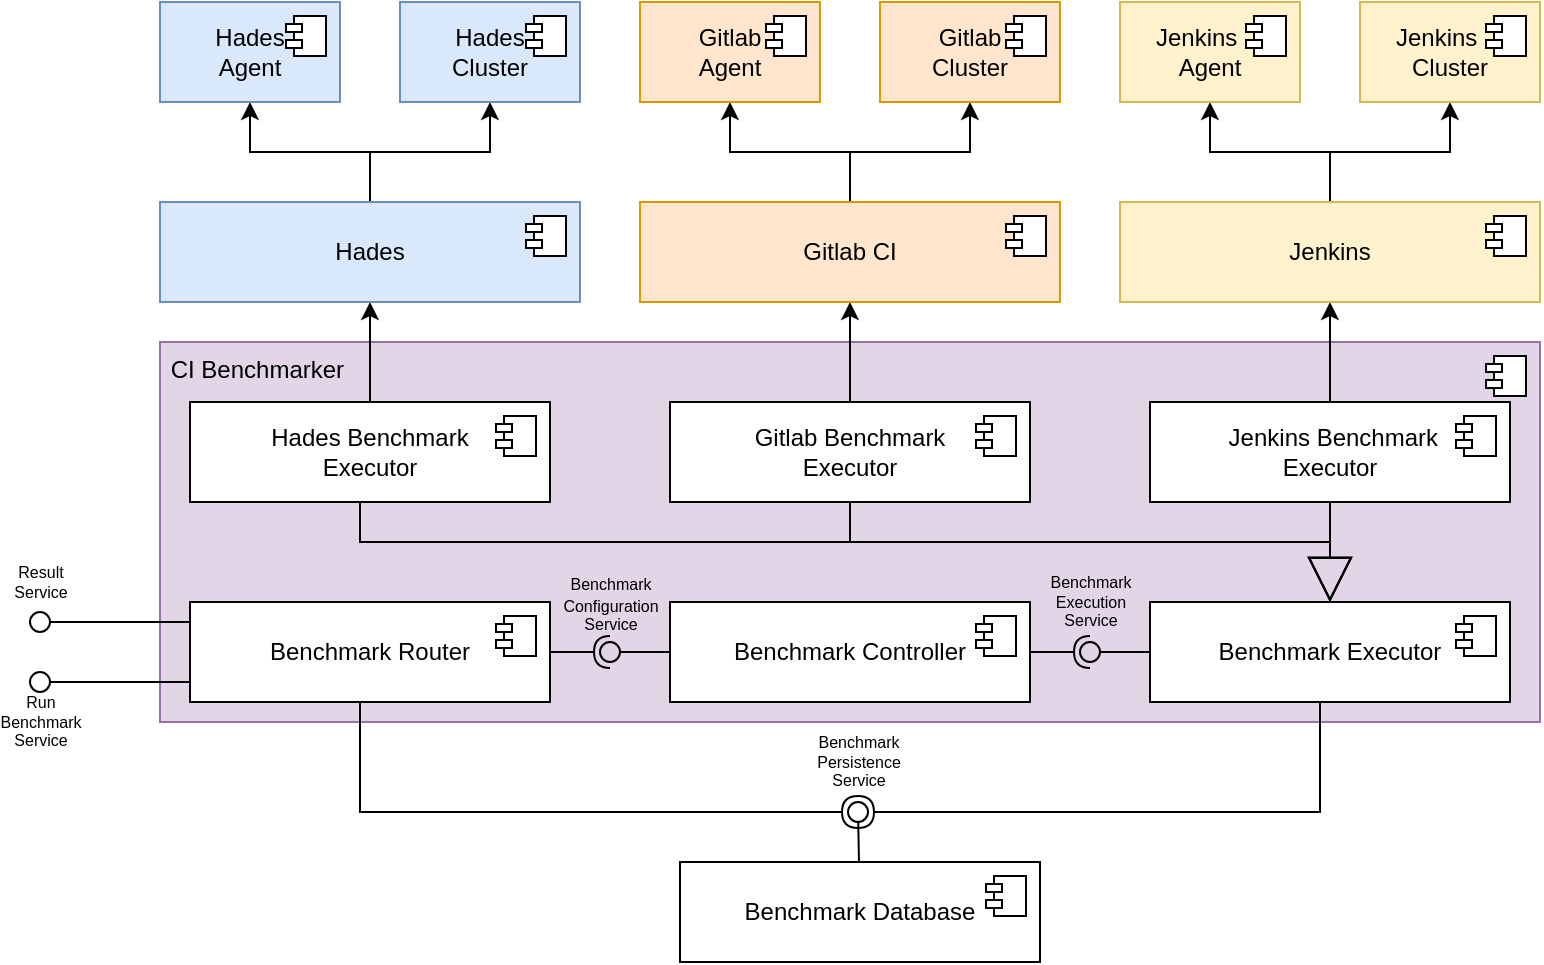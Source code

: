 <mxfile version="24.7.17">
  <diagram name="Page-1" id="36uoV68kFidi3zLXMqY6">
    <mxGraphModel dx="3701" dy="2833" grid="1" gridSize="10" guides="1" tooltips="1" connect="1" arrows="1" fold="1" page="1" pageScale="1" pageWidth="827" pageHeight="1169" math="0" shadow="0">
      <root>
        <mxCell id="0" />
        <mxCell id="MdoxQWNxr7AGuDwgqTPZ-23" value="Untitled Layer" parent="0" />
        <mxCell id="KOaVu5Nbpf2O6qjBPa3S-18" value="&amp;nbsp;CI Benchmarker" style="html=1;dropTarget=0;whiteSpace=wrap;verticalAlign=top;fillColor=#e1d5e7;strokeColor=#9673a6;align=left;" parent="MdoxQWNxr7AGuDwgqTPZ-23" vertex="1">
          <mxGeometry x="60" y="-20" width="690" height="190" as="geometry" />
        </mxCell>
        <mxCell id="KOaVu5Nbpf2O6qjBPa3S-19" value="" style="shape=module;jettyWidth=8;jettyHeight=4;" parent="KOaVu5Nbpf2O6qjBPa3S-18" vertex="1">
          <mxGeometry x="1" width="20" height="20" relative="1" as="geometry">
            <mxPoint x="-27" y="7" as="offset" />
          </mxGeometry>
        </mxCell>
        <mxCell id="1" parent="0" />
        <mxCell id="KOaVu5Nbpf2O6qjBPa3S-1" value="Benchmark Router" style="html=1;dropTarget=0;whiteSpace=wrap;" parent="1" vertex="1">
          <mxGeometry x="75" y="110" width="180" height="50" as="geometry" />
        </mxCell>
        <mxCell id="KOaVu5Nbpf2O6qjBPa3S-2" value="" style="shape=module;jettyWidth=8;jettyHeight=4;" parent="KOaVu5Nbpf2O6qjBPa3S-1" vertex="1">
          <mxGeometry x="1" width="20" height="20" relative="1" as="geometry">
            <mxPoint x="-27" y="7" as="offset" />
          </mxGeometry>
        </mxCell>
        <mxCell id="KOaVu5Nbpf2O6qjBPa3S-3" value="Benchmark Executor" style="html=1;dropTarget=0;whiteSpace=wrap;" parent="1" vertex="1">
          <mxGeometry x="555" y="110" width="180" height="50" as="geometry" />
        </mxCell>
        <mxCell id="KOaVu5Nbpf2O6qjBPa3S-4" value="" style="shape=module;jettyWidth=8;jettyHeight=4;" parent="KOaVu5Nbpf2O6qjBPa3S-3" vertex="1">
          <mxGeometry x="1" width="20" height="20" relative="1" as="geometry">
            <mxPoint x="-27" y="7" as="offset" />
          </mxGeometry>
        </mxCell>
        <mxCell id="KOaVu5Nbpf2O6qjBPa3S-29" style="edgeStyle=orthogonalEdgeStyle;rounded=0;orthogonalLoop=1;jettySize=auto;html=1;" parent="1" source="KOaVu5Nbpf2O6qjBPa3S-5" target="KOaVu5Nbpf2O6qjBPa3S-27" edge="1">
          <mxGeometry relative="1" as="geometry" />
        </mxCell>
        <mxCell id="KOaVu5Nbpf2O6qjBPa3S-5" value="&amp;nbsp;Hades Benchmark&amp;nbsp;&lt;div&gt;Executor&lt;/div&gt;" style="html=1;dropTarget=0;whiteSpace=wrap;" parent="1" vertex="1">
          <mxGeometry x="75" y="10" width="180" height="50" as="geometry" />
        </mxCell>
        <mxCell id="KOaVu5Nbpf2O6qjBPa3S-6" value="" style="shape=module;jettyWidth=8;jettyHeight=4;" parent="KOaVu5Nbpf2O6qjBPa3S-5" vertex="1">
          <mxGeometry x="1" width="20" height="20" relative="1" as="geometry">
            <mxPoint x="-27" y="7" as="offset" />
          </mxGeometry>
        </mxCell>
        <mxCell id="KOaVu5Nbpf2O6qjBPa3S-14" style="edgeStyle=orthogonalEdgeStyle;rounded=0;orthogonalLoop=1;jettySize=auto;html=1;endArrow=block;endFill=0;endSize=20;" parent="1" source="KOaVu5Nbpf2O6qjBPa3S-7" target="KOaVu5Nbpf2O6qjBPa3S-3" edge="1">
          <mxGeometry relative="1" as="geometry">
            <Array as="points">
              <mxPoint x="405" y="80" />
              <mxPoint x="645" y="80" />
            </Array>
          </mxGeometry>
        </mxCell>
        <mxCell id="KOaVu5Nbpf2O6qjBPa3S-30" style="edgeStyle=orthogonalEdgeStyle;rounded=0;orthogonalLoop=1;jettySize=auto;html=1;" parent="1" source="KOaVu5Nbpf2O6qjBPa3S-7" target="KOaVu5Nbpf2O6qjBPa3S-23" edge="1">
          <mxGeometry relative="1" as="geometry" />
        </mxCell>
        <mxCell id="KOaVu5Nbpf2O6qjBPa3S-7" value="Gitlab Benchmark&lt;div&gt;Executor&lt;/div&gt;" style="html=1;dropTarget=0;whiteSpace=wrap;" parent="1" vertex="1">
          <mxGeometry x="315" y="10" width="180" height="50" as="geometry" />
        </mxCell>
        <mxCell id="KOaVu5Nbpf2O6qjBPa3S-8" value="" style="shape=module;jettyWidth=8;jettyHeight=4;" parent="KOaVu5Nbpf2O6qjBPa3S-7" vertex="1">
          <mxGeometry x="1" width="20" height="20" relative="1" as="geometry">
            <mxPoint x="-27" y="7" as="offset" />
          </mxGeometry>
        </mxCell>
        <mxCell id="KOaVu5Nbpf2O6qjBPa3S-31" style="edgeStyle=orthogonalEdgeStyle;rounded=0;orthogonalLoop=1;jettySize=auto;html=1;" parent="1" source="KOaVu5Nbpf2O6qjBPa3S-9" target="KOaVu5Nbpf2O6qjBPa3S-25" edge="1">
          <mxGeometry relative="1" as="geometry" />
        </mxCell>
        <mxCell id="KOaVu5Nbpf2O6qjBPa3S-9" value="&amp;nbsp;Jenkins Benchmark&lt;div&gt;Executor&lt;/div&gt;" style="html=1;dropTarget=0;whiteSpace=wrap;" parent="1" vertex="1">
          <mxGeometry x="555" y="10" width="180" height="50" as="geometry" />
        </mxCell>
        <mxCell id="KOaVu5Nbpf2O6qjBPa3S-10" value="" style="shape=module;jettyWidth=8;jettyHeight=4;" parent="KOaVu5Nbpf2O6qjBPa3S-9" vertex="1">
          <mxGeometry x="1" width="20" height="20" relative="1" as="geometry">
            <mxPoint x="-27" y="7" as="offset" />
          </mxGeometry>
        </mxCell>
        <mxCell id="KOaVu5Nbpf2O6qjBPa3S-16" style="edgeStyle=orthogonalEdgeStyle;rounded=0;orthogonalLoop=1;jettySize=auto;html=1;endArrow=block;endFill=0;endSize=20;" parent="1" edge="1" target="KOaVu5Nbpf2O6qjBPa3S-3" source="KOaVu5Nbpf2O6qjBPa3S-9">
          <mxGeometry relative="1" as="geometry">
            <mxPoint x="750" y="230" as="sourcePoint" />
            <mxPoint x="640" y="160" as="targetPoint" />
            <Array as="points" />
          </mxGeometry>
        </mxCell>
        <mxCell id="KOaVu5Nbpf2O6qjBPa3S-17" style="edgeStyle=orthogonalEdgeStyle;rounded=0;orthogonalLoop=1;jettySize=auto;html=1;endArrow=block;endFill=0;endSize=20;" parent="1" edge="1" target="KOaVu5Nbpf2O6qjBPa3S-3" source="KOaVu5Nbpf2O6qjBPa3S-5">
          <mxGeometry relative="1" as="geometry">
            <mxPoint x="160" y="220" as="sourcePoint" />
            <mxPoint x="640" y="160" as="targetPoint" />
            <Array as="points">
              <mxPoint x="160" y="80" />
              <mxPoint x="645" y="80" />
            </Array>
          </mxGeometry>
        </mxCell>
        <mxCell id="KOaVu5Nbpf2O6qjBPa3S-46" style="edgeStyle=orthogonalEdgeStyle;rounded=0;orthogonalLoop=1;jettySize=auto;html=1;" parent="1" source="KOaVu5Nbpf2O6qjBPa3S-23" target="KOaVu5Nbpf2O6qjBPa3S-36" edge="1">
          <mxGeometry relative="1" as="geometry" />
        </mxCell>
        <mxCell id="KOaVu5Nbpf2O6qjBPa3S-47" style="edgeStyle=orthogonalEdgeStyle;rounded=0;orthogonalLoop=1;jettySize=auto;html=1;" parent="1" source="KOaVu5Nbpf2O6qjBPa3S-23" target="KOaVu5Nbpf2O6qjBPa3S-38" edge="1">
          <mxGeometry relative="1" as="geometry" />
        </mxCell>
        <mxCell id="KOaVu5Nbpf2O6qjBPa3S-23" value="Gitlab CI" style="html=1;dropTarget=0;whiteSpace=wrap;verticalAlign=middle;fillColor=#ffe6cc;strokeColor=#d79b00;" parent="1" vertex="1">
          <mxGeometry x="300" y="-90" width="210" height="50" as="geometry" />
        </mxCell>
        <mxCell id="KOaVu5Nbpf2O6qjBPa3S-24" value="" style="shape=module;jettyWidth=8;jettyHeight=4;" parent="KOaVu5Nbpf2O6qjBPa3S-23" vertex="1">
          <mxGeometry x="1" width="20" height="20" relative="1" as="geometry">
            <mxPoint x="-27" y="7" as="offset" />
          </mxGeometry>
        </mxCell>
        <mxCell id="KOaVu5Nbpf2O6qjBPa3S-44" style="edgeStyle=orthogonalEdgeStyle;rounded=0;orthogonalLoop=1;jettySize=auto;html=1;" parent="1" source="KOaVu5Nbpf2O6qjBPa3S-25" target="KOaVu5Nbpf2O6qjBPa3S-40" edge="1">
          <mxGeometry relative="1" as="geometry" />
        </mxCell>
        <mxCell id="KOaVu5Nbpf2O6qjBPa3S-45" style="edgeStyle=orthogonalEdgeStyle;rounded=0;orthogonalLoop=1;jettySize=auto;html=1;" parent="1" source="KOaVu5Nbpf2O6qjBPa3S-25" target="KOaVu5Nbpf2O6qjBPa3S-42" edge="1">
          <mxGeometry relative="1" as="geometry" />
        </mxCell>
        <mxCell id="KOaVu5Nbpf2O6qjBPa3S-25" value="Jenkins" style="html=1;dropTarget=0;whiteSpace=wrap;verticalAlign=middle;fillColor=#fff2cc;strokeColor=#d6b656;" parent="1" vertex="1">
          <mxGeometry x="540" y="-90" width="210" height="50" as="geometry" />
        </mxCell>
        <mxCell id="KOaVu5Nbpf2O6qjBPa3S-26" value="" style="shape=module;jettyWidth=8;jettyHeight=4;" parent="KOaVu5Nbpf2O6qjBPa3S-25" vertex="1">
          <mxGeometry x="1" width="20" height="20" relative="1" as="geometry">
            <mxPoint x="-27" y="7" as="offset" />
          </mxGeometry>
        </mxCell>
        <mxCell id="KOaVu5Nbpf2O6qjBPa3S-48" style="edgeStyle=orthogonalEdgeStyle;rounded=0;orthogonalLoop=1;jettySize=auto;html=1;" parent="1" source="KOaVu5Nbpf2O6qjBPa3S-27" target="KOaVu5Nbpf2O6qjBPa3S-34" edge="1">
          <mxGeometry relative="1" as="geometry" />
        </mxCell>
        <mxCell id="KOaVu5Nbpf2O6qjBPa3S-49" style="edgeStyle=orthogonalEdgeStyle;rounded=0;orthogonalLoop=1;jettySize=auto;html=1;" parent="1" source="KOaVu5Nbpf2O6qjBPa3S-27" target="KOaVu5Nbpf2O6qjBPa3S-32" edge="1">
          <mxGeometry relative="1" as="geometry" />
        </mxCell>
        <mxCell id="KOaVu5Nbpf2O6qjBPa3S-27" value="Hades" style="html=1;dropTarget=0;whiteSpace=wrap;verticalAlign=middle;fillColor=#dae8fc;strokeColor=#6c8ebf;" parent="1" vertex="1">
          <mxGeometry x="60" y="-90" width="210" height="50" as="geometry" />
        </mxCell>
        <mxCell id="KOaVu5Nbpf2O6qjBPa3S-28" value="" style="shape=module;jettyWidth=8;jettyHeight=4;" parent="KOaVu5Nbpf2O6qjBPa3S-27" vertex="1">
          <mxGeometry x="1" width="20" height="20" relative="1" as="geometry">
            <mxPoint x="-27" y="7" as="offset" />
          </mxGeometry>
        </mxCell>
        <mxCell id="KOaVu5Nbpf2O6qjBPa3S-32" value="Hades&lt;div&gt;Agent&lt;/div&gt;" style="html=1;dropTarget=0;whiteSpace=wrap;verticalAlign=middle;fillColor=#dae8fc;strokeColor=#6c8ebf;" parent="1" vertex="1">
          <mxGeometry x="60" y="-190" width="90" height="50" as="geometry" />
        </mxCell>
        <mxCell id="KOaVu5Nbpf2O6qjBPa3S-33" value="" style="shape=module;jettyWidth=8;jettyHeight=4;" parent="KOaVu5Nbpf2O6qjBPa3S-32" vertex="1">
          <mxGeometry x="1" width="20" height="20" relative="1" as="geometry">
            <mxPoint x="-27" y="7" as="offset" />
          </mxGeometry>
        </mxCell>
        <mxCell id="KOaVu5Nbpf2O6qjBPa3S-34" value="Hades&lt;div&gt;Cluster&lt;/div&gt;" style="html=1;dropTarget=0;whiteSpace=wrap;verticalAlign=middle;fillColor=#dae8fc;strokeColor=#6c8ebf;" parent="1" vertex="1">
          <mxGeometry x="180" y="-190" width="90" height="50" as="geometry" />
        </mxCell>
        <mxCell id="KOaVu5Nbpf2O6qjBPa3S-35" value="" style="shape=module;jettyWidth=8;jettyHeight=4;" parent="KOaVu5Nbpf2O6qjBPa3S-34" vertex="1">
          <mxGeometry x="1" width="20" height="20" relative="1" as="geometry">
            <mxPoint x="-27" y="7" as="offset" />
          </mxGeometry>
        </mxCell>
        <mxCell id="KOaVu5Nbpf2O6qjBPa3S-36" value="Gitlab&lt;div&gt;Agent&lt;/div&gt;" style="html=1;dropTarget=0;whiteSpace=wrap;verticalAlign=middle;fillColor=#ffe6cc;strokeColor=#d79b00;" parent="1" vertex="1">
          <mxGeometry x="300" y="-190" width="90" height="50" as="geometry" />
        </mxCell>
        <mxCell id="KOaVu5Nbpf2O6qjBPa3S-37" value="" style="shape=module;jettyWidth=8;jettyHeight=4;" parent="KOaVu5Nbpf2O6qjBPa3S-36" vertex="1">
          <mxGeometry x="1" width="20" height="20" relative="1" as="geometry">
            <mxPoint x="-27" y="7" as="offset" />
          </mxGeometry>
        </mxCell>
        <mxCell id="KOaVu5Nbpf2O6qjBPa3S-38" value="&lt;div&gt;Gitlab&lt;/div&gt;&lt;div&gt;Cluster&lt;/div&gt;" style="html=1;dropTarget=0;whiteSpace=wrap;verticalAlign=middle;fillColor=#ffe6cc;strokeColor=#d79b00;" parent="1" vertex="1">
          <mxGeometry x="420" y="-190" width="90" height="50" as="geometry" />
        </mxCell>
        <mxCell id="KOaVu5Nbpf2O6qjBPa3S-39" value="" style="shape=module;jettyWidth=8;jettyHeight=4;" parent="KOaVu5Nbpf2O6qjBPa3S-38" vertex="1">
          <mxGeometry x="1" width="20" height="20" relative="1" as="geometry">
            <mxPoint x="-27" y="7" as="offset" />
          </mxGeometry>
        </mxCell>
        <mxCell id="KOaVu5Nbpf2O6qjBPa3S-40" value="Jenkins&amp;nbsp; &amp;nbsp;&amp;nbsp;&lt;div&gt;Agent&lt;/div&gt;" style="html=1;dropTarget=0;whiteSpace=wrap;verticalAlign=middle;fillColor=#fff2cc;strokeColor=#d6b656;" parent="1" vertex="1">
          <mxGeometry x="540" y="-190" width="90" height="50" as="geometry" />
        </mxCell>
        <mxCell id="KOaVu5Nbpf2O6qjBPa3S-41" value="" style="shape=module;jettyWidth=8;jettyHeight=4;" parent="KOaVu5Nbpf2O6qjBPa3S-40" vertex="1">
          <mxGeometry x="1" width="20" height="20" relative="1" as="geometry">
            <mxPoint x="-27" y="7" as="offset" />
          </mxGeometry>
        </mxCell>
        <mxCell id="KOaVu5Nbpf2O6qjBPa3S-42" value="&lt;div&gt;Jenkins&amp;nbsp; &amp;nbsp;&amp;nbsp;&lt;/div&gt;&lt;div&gt;Cluster&lt;/div&gt;" style="html=1;dropTarget=0;whiteSpace=wrap;verticalAlign=middle;fillColor=#fff2cc;strokeColor=#d6b656;" parent="1" vertex="1">
          <mxGeometry x="660" y="-190" width="90" height="50" as="geometry" />
        </mxCell>
        <mxCell id="KOaVu5Nbpf2O6qjBPa3S-43" value="" style="shape=module;jettyWidth=8;jettyHeight=4;" parent="KOaVu5Nbpf2O6qjBPa3S-42" vertex="1">
          <mxGeometry x="1" width="20" height="20" relative="1" as="geometry">
            <mxPoint x="-27" y="7" as="offset" />
          </mxGeometry>
        </mxCell>
        <mxCell id="MdoxQWNxr7AGuDwgqTPZ-1" value="Benchmark Database" style="html=1;dropTarget=0;whiteSpace=wrap;" vertex="1" parent="1">
          <mxGeometry x="320" y="240" width="180" height="50" as="geometry" />
        </mxCell>
        <mxCell id="MdoxQWNxr7AGuDwgqTPZ-2" value="" style="shape=module;jettyWidth=8;jettyHeight=4;" vertex="1" parent="MdoxQWNxr7AGuDwgqTPZ-1">
          <mxGeometry x="1" width="20" height="20" relative="1" as="geometry">
            <mxPoint x="-27" y="7" as="offset" />
          </mxGeometry>
        </mxCell>
        <mxCell id="MdoxQWNxr7AGuDwgqTPZ-6" value="" style="rounded=0;orthogonalLoop=1;jettySize=auto;html=1;endArrow=halfCircle;endFill=0;endSize=6;strokeWidth=1;sketch=0;edgeStyle=orthogonalEdgeStyle;" edge="1" target="MdoxQWNxr7AGuDwgqTPZ-8" parent="1" source="KOaVu5Nbpf2O6qjBPa3S-3">
          <mxGeometry relative="1" as="geometry">
            <mxPoint x="840" y="135" as="sourcePoint" />
            <Array as="points">
              <mxPoint x="640" y="215" />
            </Array>
          </mxGeometry>
        </mxCell>
        <mxCell id="MdoxQWNxr7AGuDwgqTPZ-7" value="" style="rounded=0;orthogonalLoop=1;jettySize=auto;html=1;endArrow=oval;endFill=0;sketch=0;sourcePerimeterSpacing=0;targetPerimeterSpacing=0;endSize=10;" edge="1" target="MdoxQWNxr7AGuDwgqTPZ-8" parent="1" source="MdoxQWNxr7AGuDwgqTPZ-1">
          <mxGeometry relative="1" as="geometry">
            <mxPoint x="800" y="135" as="sourcePoint" />
          </mxGeometry>
        </mxCell>
        <mxCell id="MdoxQWNxr7AGuDwgqTPZ-13" value="Benchmark&lt;div style=&quot;font-size: 8px;&quot;&gt;Persistence&lt;/div&gt;&lt;div style=&quot;font-size: 8px;&quot;&gt;Service&lt;/div&gt;" style="edgeLabel;html=1;align=center;verticalAlign=middle;resizable=0;points=[];labelBackgroundColor=none;fontSize=8;" vertex="1" connectable="0" parent="MdoxQWNxr7AGuDwgqTPZ-7">
          <mxGeometry x="0.589" relative="1" as="geometry">
            <mxPoint y="-30" as="offset" />
          </mxGeometry>
        </mxCell>
        <mxCell id="MdoxQWNxr7AGuDwgqTPZ-8" value="" style="ellipse;whiteSpace=wrap;html=1;align=center;aspect=fixed;fillColor=none;strokeColor=none;resizable=0;perimeter=centerPerimeter;rotatable=0;allowArrows=0;points=[];outlineConnect=1;" vertex="1" parent="1">
          <mxGeometry x="404" y="210" width="10" height="10" as="geometry" />
        </mxCell>
        <mxCell id="MdoxQWNxr7AGuDwgqTPZ-10" value="" style="rounded=0;orthogonalLoop=1;jettySize=auto;html=1;endArrow=oval;endFill=0;sketch=0;sourcePerimeterSpacing=0;targetPerimeterSpacing=0;endSize=10;edgeStyle=orthogonalEdgeStyle;" edge="1" parent="1" source="KOaVu5Nbpf2O6qjBPa3S-1">
          <mxGeometry relative="1" as="geometry">
            <mxPoint x="75" y="120.0" as="sourcePoint" />
            <mxPoint y="150" as="targetPoint" />
            <Array as="points">
              <mxPoint y="150" />
            </Array>
          </mxGeometry>
        </mxCell>
        <mxCell id="MdoxQWNxr7AGuDwgqTPZ-12" value="Run&lt;div style=&quot;font-size: 8px;&quot;&gt;Benchmark&lt;/div&gt;&lt;div style=&quot;font-size: 8px;&quot;&gt;Service&lt;/div&gt;" style="edgeLabel;html=1;align=center;verticalAlign=middle;resizable=0;points=[];fontSize=8;labelBackgroundColor=none;" vertex="1" connectable="0" parent="MdoxQWNxr7AGuDwgqTPZ-10">
          <mxGeometry x="0.741" relative="1" as="geometry">
            <mxPoint x="-10" y="20" as="offset" />
          </mxGeometry>
        </mxCell>
        <mxCell id="MdoxQWNxr7AGuDwgqTPZ-14" value="Benchmark Controller" style="html=1;dropTarget=0;whiteSpace=wrap;" vertex="1" parent="1">
          <mxGeometry x="315" y="110" width="180" height="50" as="geometry" />
        </mxCell>
        <mxCell id="MdoxQWNxr7AGuDwgqTPZ-15" value="" style="shape=module;jettyWidth=8;jettyHeight=4;" vertex="1" parent="MdoxQWNxr7AGuDwgqTPZ-14">
          <mxGeometry x="1" width="20" height="20" relative="1" as="geometry">
            <mxPoint x="-27" y="7" as="offset" />
          </mxGeometry>
        </mxCell>
        <mxCell id="MdoxQWNxr7AGuDwgqTPZ-16" value="" style="rounded=0;orthogonalLoop=1;jettySize=auto;html=1;endArrow=halfCircle;endFill=0;endSize=6;strokeWidth=1;sketch=0;" edge="1" target="MdoxQWNxr7AGuDwgqTPZ-18" parent="1" source="MdoxQWNxr7AGuDwgqTPZ-14">
          <mxGeometry relative="1" as="geometry">
            <mxPoint x="560" y="165" as="sourcePoint" />
          </mxGeometry>
        </mxCell>
        <mxCell id="MdoxQWNxr7AGuDwgqTPZ-17" value="" style="rounded=0;orthogonalLoop=1;jettySize=auto;html=1;endArrow=oval;endFill=0;sketch=0;sourcePerimeterSpacing=0;targetPerimeterSpacing=0;endSize=10;" edge="1" target="MdoxQWNxr7AGuDwgqTPZ-18" parent="1" source="KOaVu5Nbpf2O6qjBPa3S-3">
          <mxGeometry relative="1" as="geometry">
            <mxPoint x="520" y="165" as="sourcePoint" />
          </mxGeometry>
        </mxCell>
        <mxCell id="MdoxQWNxr7AGuDwgqTPZ-19" value="Benchmark&lt;div style=&quot;font-size: 8px;&quot;&gt;Execution&lt;/div&gt;&lt;div style=&quot;font-size: 8px;&quot;&gt;Service&lt;/div&gt;" style="edgeLabel;html=1;align=center;verticalAlign=middle;resizable=0;points=[];fontSize=8;labelBackgroundColor=none;" vertex="1" connectable="0" parent="MdoxQWNxr7AGuDwgqTPZ-17">
          <mxGeometry x="0.335" y="-1" relative="1" as="geometry">
            <mxPoint x="-10" y="-24" as="offset" />
          </mxGeometry>
        </mxCell>
        <mxCell id="MdoxQWNxr7AGuDwgqTPZ-18" value="" style="ellipse;whiteSpace=wrap;html=1;align=center;aspect=fixed;fillColor=none;strokeColor=none;resizable=0;perimeter=centerPerimeter;rotatable=0;allowArrows=0;points=[];outlineConnect=1;" vertex="1" parent="1">
          <mxGeometry x="520" y="130" width="10" height="10" as="geometry" />
        </mxCell>
        <mxCell id="MdoxQWNxr7AGuDwgqTPZ-21" value="" style="rounded=0;orthogonalLoop=1;jettySize=auto;html=1;endArrow=oval;endFill=0;sketch=0;sourcePerimeterSpacing=0;targetPerimeterSpacing=0;endSize=10;edgeStyle=orthogonalEdgeStyle;" edge="1" parent="1" source="KOaVu5Nbpf2O6qjBPa3S-1">
          <mxGeometry relative="1" as="geometry">
            <mxPoint x="65" y="150.0" as="sourcePoint" />
            <mxPoint y="120" as="targetPoint" />
            <Array as="points">
              <mxPoint x="30" y="120" />
              <mxPoint x="30" y="120" />
            </Array>
          </mxGeometry>
        </mxCell>
        <mxCell id="MdoxQWNxr7AGuDwgqTPZ-22" value="Result&lt;div&gt;Service&lt;/div&gt;" style="edgeLabel;html=1;align=center;verticalAlign=middle;resizable=0;points=[];fontSize=8;labelBackgroundColor=none;" vertex="1" connectable="0" parent="MdoxQWNxr7AGuDwgqTPZ-21">
          <mxGeometry x="0.741" relative="1" as="geometry">
            <mxPoint x="-10" y="-20" as="offset" />
          </mxGeometry>
        </mxCell>
        <mxCell id="MdoxQWNxr7AGuDwgqTPZ-25" value="" style="rounded=0;orthogonalLoop=1;jettySize=auto;html=1;endArrow=halfCircle;endFill=0;endSize=6;strokeWidth=1;sketch=0;edgeStyle=orthogonalEdgeStyle;entryX=0.442;entryY=0.737;entryDx=0;entryDy=0;entryPerimeter=0;" edge="1" parent="1" source="KOaVu5Nbpf2O6qjBPa3S-1" target="MdoxQWNxr7AGuDwgqTPZ-8">
          <mxGeometry relative="1" as="geometry">
            <mxPoint x="660" y="180" as="sourcePoint" />
            <mxPoint x="429" y="235" as="targetPoint" />
            <Array as="points">
              <mxPoint x="160" y="215" />
            </Array>
          </mxGeometry>
        </mxCell>
        <mxCell id="MdoxQWNxr7AGuDwgqTPZ-26" value="" style="rounded=0;orthogonalLoop=1;jettySize=auto;html=1;endArrow=halfCircle;endFill=0;endSize=6;strokeWidth=1;sketch=0;edgeStyle=orthogonalEdgeStyle;" edge="1" target="MdoxQWNxr7AGuDwgqTPZ-28" parent="1" source="KOaVu5Nbpf2O6qjBPa3S-1">
          <mxGeometry relative="1" as="geometry">
            <mxPoint x="350" y="105" as="sourcePoint" />
          </mxGeometry>
        </mxCell>
        <mxCell id="MdoxQWNxr7AGuDwgqTPZ-27" value="" style="rounded=0;orthogonalLoop=1;jettySize=auto;html=1;endArrow=oval;endFill=0;sketch=0;sourcePerimeterSpacing=0;targetPerimeterSpacing=0;endSize=10;edgeStyle=orthogonalEdgeStyle;" edge="1" target="MdoxQWNxr7AGuDwgqTPZ-28" parent="1" source="MdoxQWNxr7AGuDwgqTPZ-14">
          <mxGeometry relative="1" as="geometry">
            <mxPoint x="310" y="105" as="sourcePoint" />
          </mxGeometry>
        </mxCell>
        <mxCell id="MdoxQWNxr7AGuDwgqTPZ-29" value="&lt;span style=&quot;font-size: 8px; text-wrap: wrap;&quot;&gt;Benchmark&lt;/span&gt;&lt;div style=&quot;font-size: 8px;&quot;&gt;&lt;span style=&quot;text-wrap: wrap;&quot;&gt;Configuration&lt;/span&gt;&lt;/div&gt;&lt;div style=&quot;font-size: 8px;&quot;&gt;&lt;span style=&quot;text-wrap: wrap;&quot;&gt;Service&lt;/span&gt;&lt;/div&gt;" style="edgeLabel;html=1;align=center;verticalAlign=middle;resizable=0;points=[];labelBackgroundColor=none;" vertex="1" connectable="0" parent="MdoxQWNxr7AGuDwgqTPZ-27">
          <mxGeometry x="0.677" y="1" relative="1" as="geometry">
            <mxPoint x="-10" y="-26" as="offset" />
          </mxGeometry>
        </mxCell>
        <mxCell id="MdoxQWNxr7AGuDwgqTPZ-28" value="" style="ellipse;whiteSpace=wrap;html=1;align=center;aspect=fixed;fillColor=none;strokeColor=none;resizable=0;perimeter=centerPerimeter;rotatable=0;allowArrows=0;points=[];outlineConnect=1;" vertex="1" parent="1">
          <mxGeometry x="280" y="130" width="10" height="10" as="geometry" />
        </mxCell>
      </root>
    </mxGraphModel>
  </diagram>
</mxfile>

